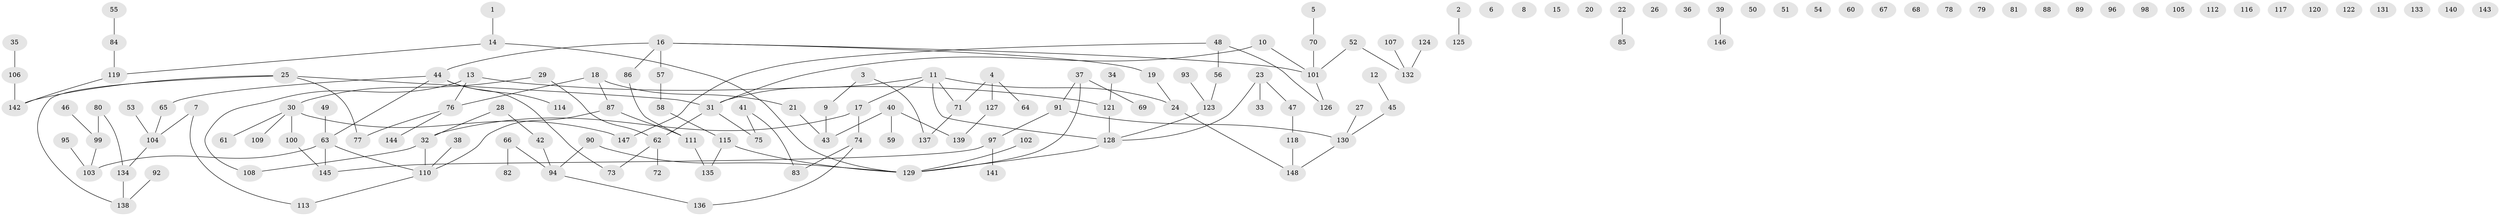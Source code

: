 // Generated by graph-tools (version 1.1) at 2025/33/03/09/25 02:33:43]
// undirected, 148 vertices, 139 edges
graph export_dot {
graph [start="1"]
  node [color=gray90,style=filled];
  1;
  2;
  3;
  4;
  5;
  6;
  7;
  8;
  9;
  10;
  11;
  12;
  13;
  14;
  15;
  16;
  17;
  18;
  19;
  20;
  21;
  22;
  23;
  24;
  25;
  26;
  27;
  28;
  29;
  30;
  31;
  32;
  33;
  34;
  35;
  36;
  37;
  38;
  39;
  40;
  41;
  42;
  43;
  44;
  45;
  46;
  47;
  48;
  49;
  50;
  51;
  52;
  53;
  54;
  55;
  56;
  57;
  58;
  59;
  60;
  61;
  62;
  63;
  64;
  65;
  66;
  67;
  68;
  69;
  70;
  71;
  72;
  73;
  74;
  75;
  76;
  77;
  78;
  79;
  80;
  81;
  82;
  83;
  84;
  85;
  86;
  87;
  88;
  89;
  90;
  91;
  92;
  93;
  94;
  95;
  96;
  97;
  98;
  99;
  100;
  101;
  102;
  103;
  104;
  105;
  106;
  107;
  108;
  109;
  110;
  111;
  112;
  113;
  114;
  115;
  116;
  117;
  118;
  119;
  120;
  121;
  122;
  123;
  124;
  125;
  126;
  127;
  128;
  129;
  130;
  131;
  132;
  133;
  134;
  135;
  136;
  137;
  138;
  139;
  140;
  141;
  142;
  143;
  144;
  145;
  146;
  147;
  148;
  1 -- 14;
  2 -- 125;
  3 -- 9;
  3 -- 137;
  4 -- 64;
  4 -- 71;
  4 -- 127;
  5 -- 70;
  7 -- 104;
  7 -- 113;
  9 -- 43;
  10 -- 31;
  10 -- 101;
  11 -- 17;
  11 -- 24;
  11 -- 31;
  11 -- 71;
  11 -- 128;
  12 -- 45;
  13 -- 76;
  13 -- 108;
  13 -- 121;
  14 -- 119;
  14 -- 129;
  16 -- 19;
  16 -- 44;
  16 -- 57;
  16 -- 86;
  16 -- 101;
  17 -- 32;
  17 -- 74;
  18 -- 21;
  18 -- 76;
  18 -- 87;
  19 -- 24;
  21 -- 43;
  22 -- 85;
  23 -- 33;
  23 -- 47;
  23 -- 128;
  24 -- 148;
  25 -- 31;
  25 -- 77;
  25 -- 138;
  25 -- 142;
  27 -- 130;
  28 -- 32;
  28 -- 42;
  29 -- 30;
  29 -- 62;
  30 -- 61;
  30 -- 100;
  30 -- 109;
  30 -- 147;
  31 -- 62;
  31 -- 75;
  32 -- 108;
  32 -- 110;
  34 -- 121;
  35 -- 106;
  37 -- 69;
  37 -- 91;
  37 -- 129;
  38 -- 110;
  39 -- 146;
  40 -- 43;
  40 -- 59;
  40 -- 139;
  41 -- 75;
  41 -- 83;
  42 -- 94;
  44 -- 63;
  44 -- 65;
  44 -- 73;
  44 -- 114;
  45 -- 130;
  46 -- 99;
  47 -- 118;
  48 -- 56;
  48 -- 126;
  48 -- 147;
  49 -- 63;
  52 -- 101;
  52 -- 132;
  53 -- 104;
  55 -- 84;
  56 -- 123;
  57 -- 58;
  58 -- 115;
  62 -- 72;
  62 -- 73;
  63 -- 103;
  63 -- 110;
  63 -- 145;
  65 -- 104;
  66 -- 82;
  66 -- 94;
  70 -- 101;
  71 -- 137;
  74 -- 83;
  74 -- 136;
  76 -- 77;
  76 -- 144;
  80 -- 99;
  80 -- 134;
  84 -- 119;
  86 -- 111;
  87 -- 110;
  87 -- 111;
  90 -- 94;
  90 -- 129;
  91 -- 97;
  91 -- 130;
  92 -- 138;
  93 -- 123;
  94 -- 136;
  95 -- 103;
  97 -- 141;
  97 -- 145;
  99 -- 103;
  100 -- 145;
  101 -- 126;
  102 -- 129;
  104 -- 134;
  106 -- 142;
  107 -- 132;
  110 -- 113;
  111 -- 135;
  115 -- 129;
  115 -- 135;
  118 -- 148;
  119 -- 142;
  121 -- 128;
  123 -- 128;
  124 -- 132;
  127 -- 139;
  128 -- 129;
  130 -- 148;
  134 -- 138;
}
